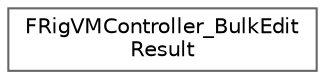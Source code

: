 digraph "Graphical Class Hierarchy"
{
 // INTERACTIVE_SVG=YES
 // LATEX_PDF_SIZE
  bgcolor="transparent";
  edge [fontname=Helvetica,fontsize=10,labelfontname=Helvetica,labelfontsize=10];
  node [fontname=Helvetica,fontsize=10,shape=box,height=0.2,width=0.4];
  rankdir="LR";
  Node0 [id="Node000000",label="FRigVMController_BulkEdit\lResult",height=0.2,width=0.4,color="grey40", fillcolor="white", style="filled",URL="$dc/d43/structFRigVMController__BulkEditResult.html",tooltip=" "];
}
